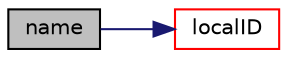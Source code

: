digraph "name"
{
  bgcolor="transparent";
  edge [fontname="Helvetica",fontsize="10",labelfontname="Helvetica",labelfontsize="10"];
  node [fontname="Helvetica",fontsize="10",shape=record];
  rankdir="LR";
  Node1 [label="name",height=0.2,width=0.4,color="black", fillcolor="grey75", style="filled", fontcolor="black"];
  Node1 -> Node2 [color="midnightblue",fontsize="10",style="solid",fontname="Helvetica"];
  Node2 [label="localID",height=0.2,width=0.4,color="red",URL="$a02899.html#ac3750b32aaad81e7d8e82344b7c9ebb6",tooltip="Map storing the local index for every global index. Used to find. "];
}
